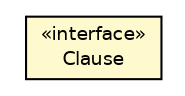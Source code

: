 #!/usr/local/bin/dot
#
# Class diagram 
# Generated by UMLGraph version R5_6 (http://www.umlgraph.org/)
#

digraph G {
	edge [fontname="Helvetica",fontsize=10,labelfontname="Helvetica",labelfontsize=10];
	node [fontname="Helvetica",fontsize=10,shape=plaintext];
	nodesep=0.25;
	ranksep=0.5;
	// net.ljcomputing.sql.clause.Clause
	c529 [label=<<table title="net.ljcomputing.sql.clause.Clause" border="0" cellborder="1" cellspacing="0" cellpadding="2" port="p" bgcolor="lemonChiffon" href="./Clause.html">
		<tr><td><table border="0" cellspacing="0" cellpadding="1">
<tr><td align="center" balign="center"> &#171;interface&#187; </td></tr>
<tr><td align="center" balign="center"> Clause </td></tr>
		</table></td></tr>
		</table>>, URL="./Clause.html", fontname="Helvetica", fontcolor="black", fontsize=9.0];
}

